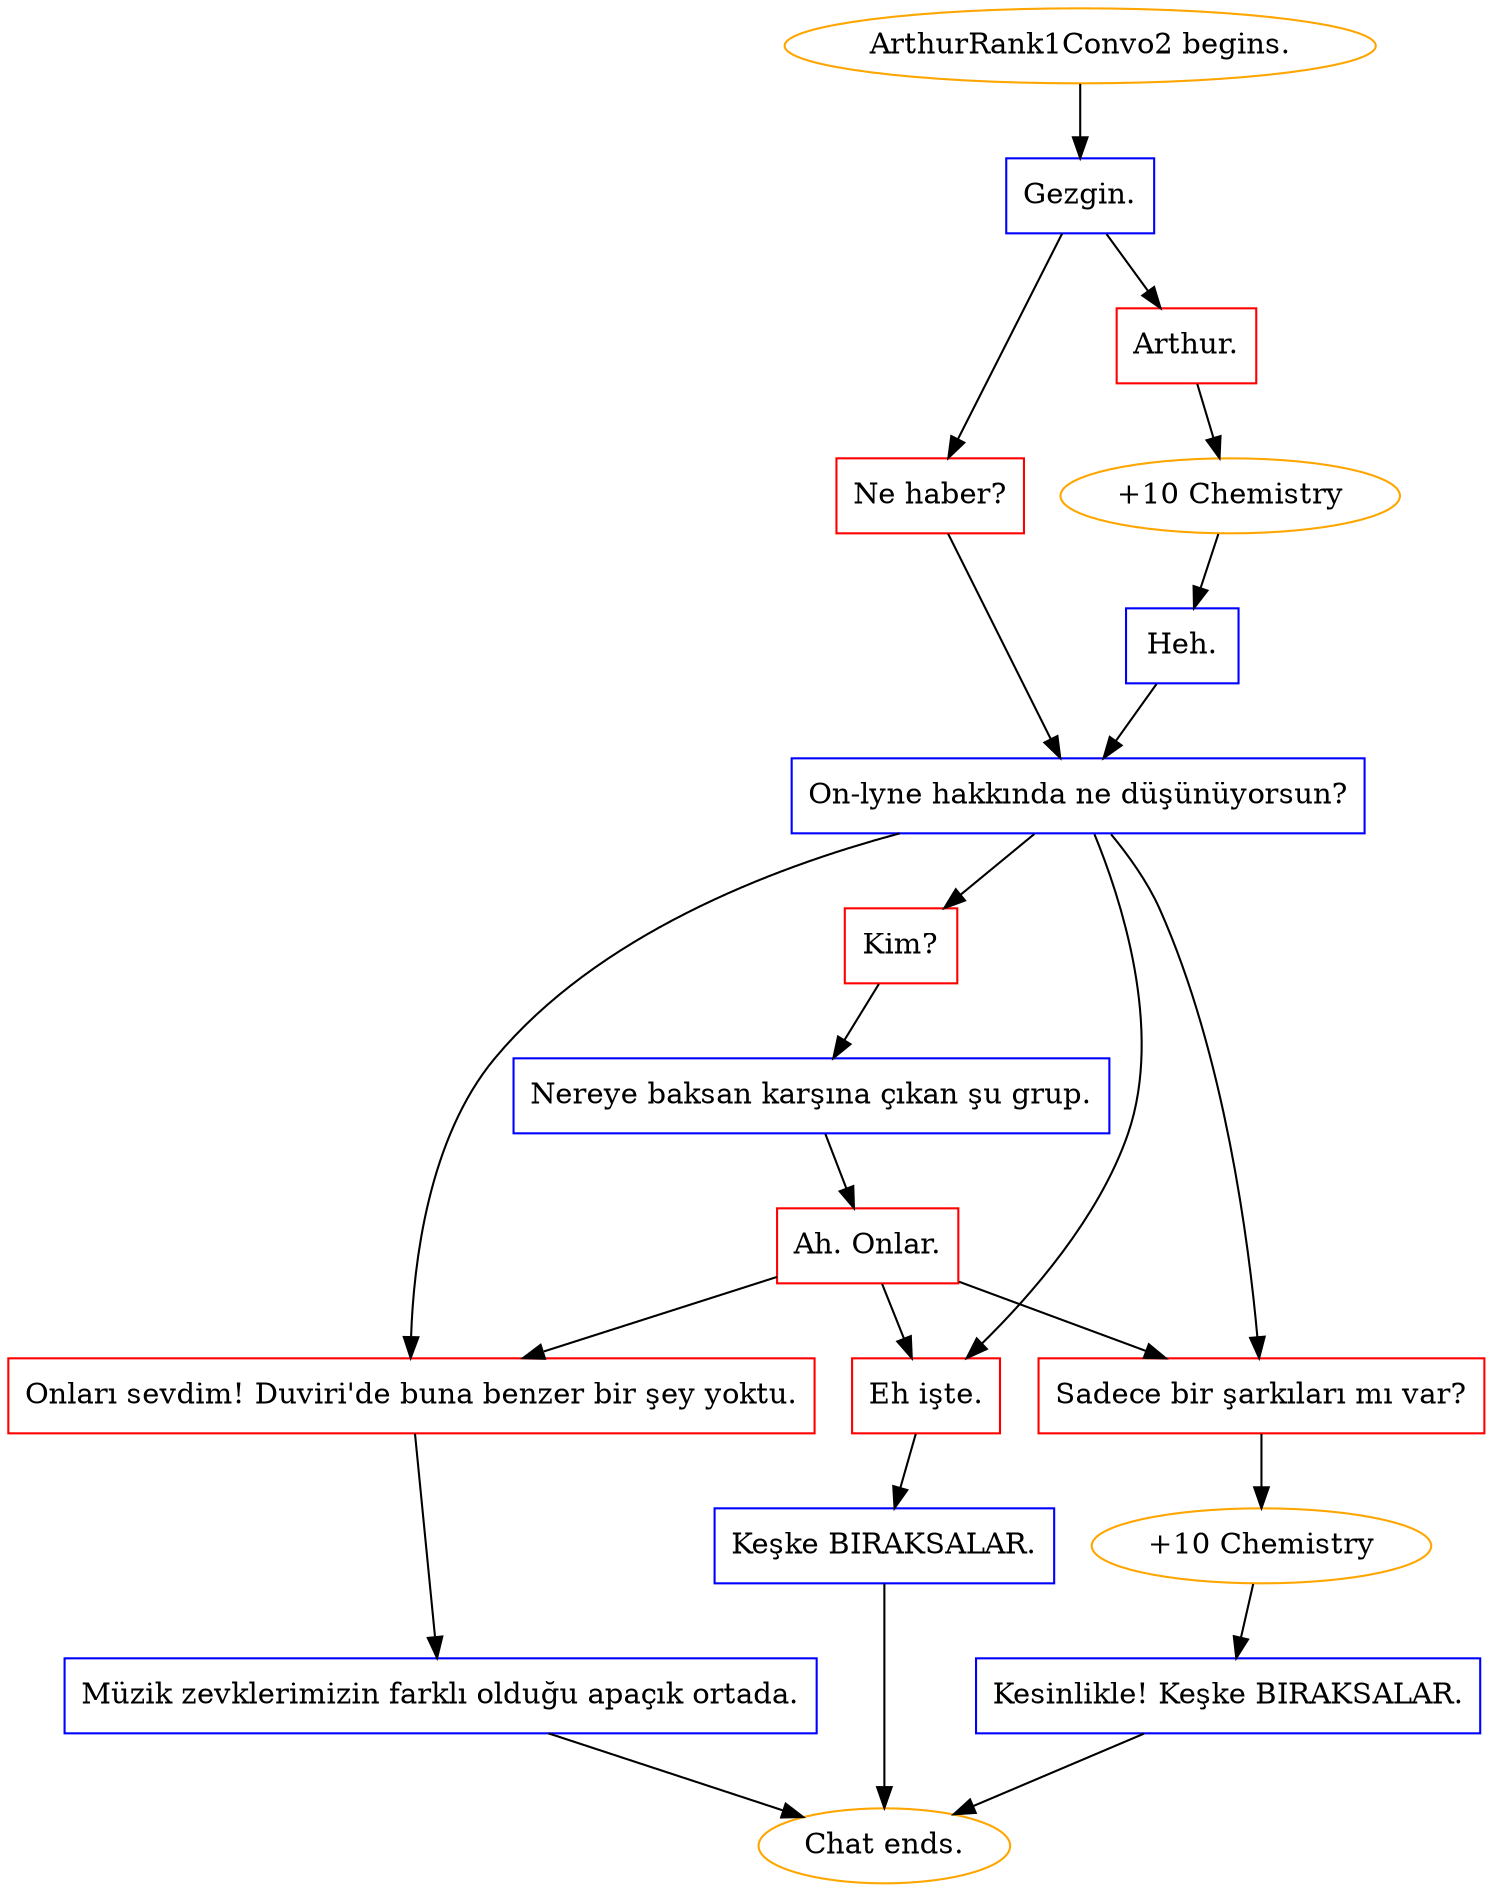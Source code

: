 digraph {
	"ArthurRank1Convo2 begins." [color=orange];
		"ArthurRank1Convo2 begins." -> j2233810545;
	j2233810545 [label="Gezgin.",shape=box,color=blue];
		j2233810545 -> j1079349306;
		j2233810545 -> j2376825675;
	j1079349306 [label="Arthur.",shape=box,color=red];
		j1079349306 -> j3257406420;
	j2376825675 [label="Ne haber?",shape=box,color=red];
		j2376825675 -> j1256229274;
	j3257406420 [label="+10 Chemistry",color=orange];
		j3257406420 -> j3400048875;
	j1256229274 [label="On-lyne hakkında ne düşünüyorsun?",shape=box,color=blue];
		j1256229274 -> j146312064;
		j1256229274 -> j841741123;
		j1256229274 -> j18083038;
		j1256229274 -> j2367790095;
	j3400048875 [label="Heh.",shape=box,color=blue];
		j3400048875 -> j1256229274;
	j146312064 [label="Kim?",shape=box,color=red];
		j146312064 -> j1635219716;
	j841741123 [label="Sadece bir şarkıları mı var?",shape=box,color=red];
		j841741123 -> j1596181524;
	j18083038 [label="Onları sevdim! Duviri'de buna benzer bir şey yoktu.",shape=box,color=red];
		j18083038 -> j3868894800;
	j2367790095 [label="Eh işte.",shape=box,color=red];
		j2367790095 -> j3549256549;
	j1635219716 [label="Nereye baksan karşına çıkan şu grup.",shape=box,color=blue];
		j1635219716 -> j2688349810;
	j1596181524 [label="+10 Chemistry",color=orange];
		j1596181524 -> j4206194156;
	j3868894800 [label="Müzik zevklerimizin farklı olduğu apaçık ortada.",shape=box,color=blue];
		j3868894800 -> "Chat ends.";
	j3549256549 [label="Keşke BIRAKSALAR.",shape=box,color=blue];
		j3549256549 -> "Chat ends.";
	j2688349810 [label="Ah. Onlar.",shape=box,color=red];
		j2688349810 -> j841741123;
		j2688349810 -> j18083038;
		j2688349810 -> j2367790095;
	j4206194156 [label="Kesinlikle! Keşke BIRAKSALAR.",shape=box,color=blue];
		j4206194156 -> "Chat ends.";
	"Chat ends." [color=orange];
}